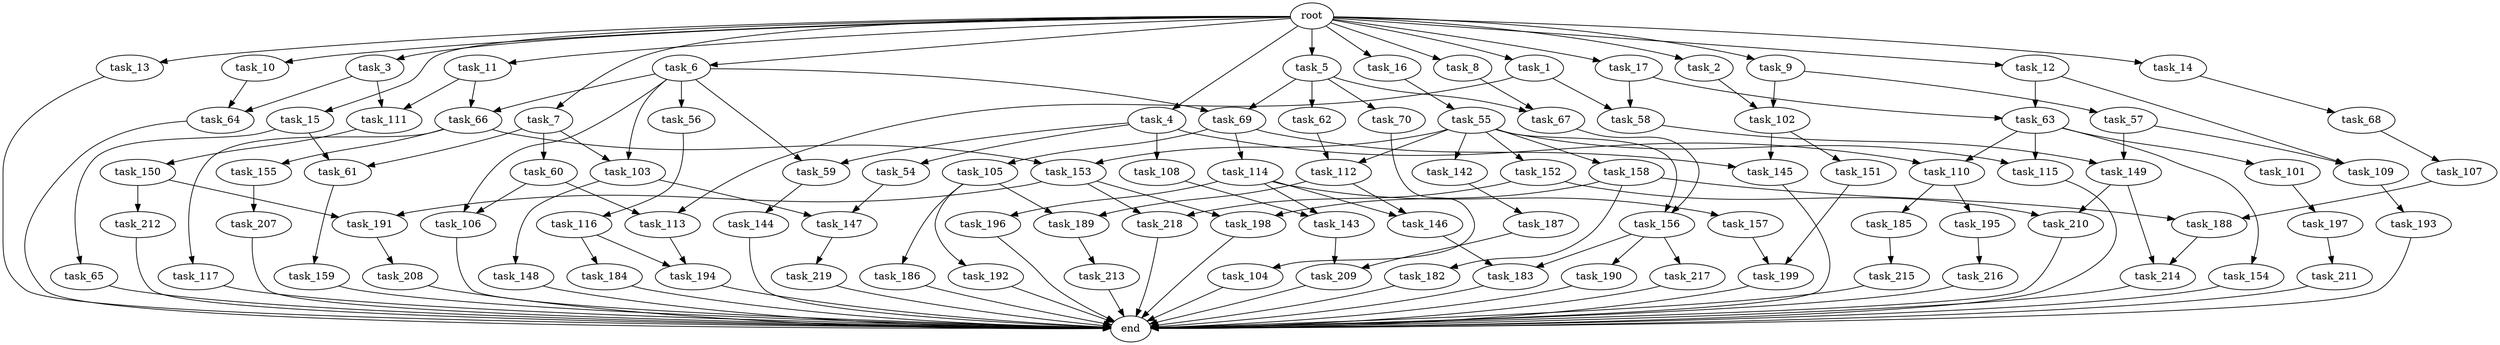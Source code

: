 digraph G {
  root [size="0.000000"];
  task_1 [size="10.240000"];
  task_2 [size="10.240000"];
  task_3 [size="10.240000"];
  task_4 [size="10.240000"];
  task_5 [size="10.240000"];
  task_6 [size="10.240000"];
  task_7 [size="10.240000"];
  task_8 [size="10.240000"];
  task_9 [size="10.240000"];
  task_10 [size="10.240000"];
  task_11 [size="10.240000"];
  task_12 [size="10.240000"];
  task_13 [size="10.240000"];
  task_14 [size="10.240000"];
  task_15 [size="10.240000"];
  task_16 [size="10.240000"];
  task_17 [size="10.240000"];
  task_54 [size="8589934592.000000"];
  task_55 [size="773094113.280000"];
  task_56 [size="2147483648.000000"];
  task_57 [size="2147483648.000000"];
  task_58 [size="1116691496.960000"];
  task_59 [size="10737418240.000000"];
  task_60 [size="1374389534.720000"];
  task_61 [size="3521873182.720000"];
  task_62 [size="3092376453.120000"];
  task_63 [size="8933531975.680000"];
  task_64 [size="6871947673.600000"];
  task_65 [size="2147483648.000000"];
  task_66 [size="7645041786.880000"];
  task_67 [size="10050223472.639999"];
  task_68 [size="773094113.280000"];
  task_69 [size="5239860101.120000"];
  task_70 [size="3092376453.120000"];
  task_101 [size="3092376453.120000"];
  task_102 [size="10737418240.000000"];
  task_103 [size="3521873182.720000"];
  task_104 [size="5497558138.880000"];
  task_105 [size="4209067950.080000"];
  task_106 [size="5239860101.120000"];
  task_107 [size="343597383.680000"];
  task_108 [size="8589934592.000000"];
  task_109 [size="17179869184.000000"];
  task_110 [size="11682311045.120001"];
  task_111 [size="6871947673.600000"];
  task_112 [size="3865470566.400000"];
  task_113 [size="3865470566.400000"];
  task_114 [size="4209067950.080000"];
  task_115 [size="6184752906.240000"];
  task_116 [size="1374389534.720000"];
  task_117 [size="3092376453.120000"];
  task_142 [size="3092376453.120000"];
  task_143 [size="2920577761.280000"];
  task_144 [size="6957847019.520000"];
  task_145 [size="12799002542.080000"];
  task_146 [size="2920577761.280000"];
  task_147 [size="6871947673.600000"];
  task_148 [size="1374389534.720000"];
  task_149 [size="12799002542.080000"];
  task_150 [size="5497558138.880000"];
  task_151 [size="8589934592.000000"];
  task_152 [size="3092376453.120000"];
  task_153 [size="6184752906.240000"];
  task_154 [size="3092376453.120000"];
  task_155 [size="3092376453.120000"];
  task_156 [size="6184752906.240000"];
  task_157 [size="2147483648.000000"];
  task_158 [size="3092376453.120000"];
  task_159 [size="6957847019.520000"];
  task_182 [size="773094113.280000"];
  task_183 [size="1717986918.400000"];
  task_184 [size="4209067950.080000"];
  task_185 [size="3092376453.120000"];
  task_186 [size="1374389534.720000"];
  task_187 [size="2147483648.000000"];
  task_188 [size="4982162063.360000"];
  task_189 [size="2147483648.000000"];
  task_190 [size="343597383.680000"];
  task_191 [size="2920577761.280000"];
  task_192 [size="1374389534.720000"];
  task_193 [size="3092376453.120000"];
  task_194 [size="4552665333.760000"];
  task_195 [size="3092376453.120000"];
  task_196 [size="2147483648.000000"];
  task_197 [size="773094113.280000"];
  task_198 [size="2920577761.280000"];
  task_199 [size="9706626088.960001"];
  task_207 [size="773094113.280000"];
  task_208 [size="343597383.680000"];
  task_209 [size="11682311045.120001"];
  task_210 [size="14087492730.880001"];
  task_211 [size="343597383.680000"];
  task_212 [size="773094113.280000"];
  task_213 [size="8589934592.000000"];
  task_214 [size="5841155522.560000"];
  task_215 [size="8589934592.000000"];
  task_216 [size="4209067950.080000"];
  task_217 [size="343597383.680000"];
  task_218 [size="10737418240.000000"];
  task_219 [size="8589934592.000000"];
  end [size="0.000000"];

  root -> task_1 [size="1.000000"];
  root -> task_2 [size="1.000000"];
  root -> task_3 [size="1.000000"];
  root -> task_4 [size="1.000000"];
  root -> task_5 [size="1.000000"];
  root -> task_6 [size="1.000000"];
  root -> task_7 [size="1.000000"];
  root -> task_8 [size="1.000000"];
  root -> task_9 [size="1.000000"];
  root -> task_10 [size="1.000000"];
  root -> task_11 [size="1.000000"];
  root -> task_12 [size="1.000000"];
  root -> task_13 [size="1.000000"];
  root -> task_14 [size="1.000000"];
  root -> task_15 [size="1.000000"];
  root -> task_16 [size="1.000000"];
  root -> task_17 [size="1.000000"];
  task_1 -> task_58 [size="75497472.000000"];
  task_1 -> task_113 [size="75497472.000000"];
  task_2 -> task_102 [size="838860800.000000"];
  task_3 -> task_64 [size="134217728.000000"];
  task_3 -> task_111 [size="134217728.000000"];
  task_4 -> task_54 [size="838860800.000000"];
  task_4 -> task_59 [size="838860800.000000"];
  task_4 -> task_108 [size="838860800.000000"];
  task_4 -> task_110 [size="838860800.000000"];
  task_5 -> task_62 [size="301989888.000000"];
  task_5 -> task_67 [size="301989888.000000"];
  task_5 -> task_69 [size="301989888.000000"];
  task_5 -> task_70 [size="301989888.000000"];
  task_6 -> task_56 [size="209715200.000000"];
  task_6 -> task_59 [size="209715200.000000"];
  task_6 -> task_66 [size="209715200.000000"];
  task_6 -> task_69 [size="209715200.000000"];
  task_6 -> task_103 [size="209715200.000000"];
  task_6 -> task_106 [size="209715200.000000"];
  task_7 -> task_60 [size="134217728.000000"];
  task_7 -> task_61 [size="134217728.000000"];
  task_7 -> task_103 [size="134217728.000000"];
  task_8 -> task_67 [size="679477248.000000"];
  task_9 -> task_57 [size="209715200.000000"];
  task_9 -> task_102 [size="209715200.000000"];
  task_10 -> task_64 [size="536870912.000000"];
  task_11 -> task_66 [size="536870912.000000"];
  task_11 -> task_111 [size="536870912.000000"];
  task_12 -> task_63 [size="838860800.000000"];
  task_12 -> task_109 [size="838860800.000000"];
  task_13 -> end [size="1.000000"];
  task_14 -> task_68 [size="75497472.000000"];
  task_15 -> task_61 [size="209715200.000000"];
  task_15 -> task_65 [size="209715200.000000"];
  task_16 -> task_55 [size="75497472.000000"];
  task_17 -> task_58 [size="33554432.000000"];
  task_17 -> task_63 [size="33554432.000000"];
  task_54 -> task_147 [size="536870912.000000"];
  task_55 -> task_112 [size="301989888.000000"];
  task_55 -> task_115 [size="301989888.000000"];
  task_55 -> task_142 [size="301989888.000000"];
  task_55 -> task_152 [size="301989888.000000"];
  task_55 -> task_153 [size="301989888.000000"];
  task_55 -> task_156 [size="301989888.000000"];
  task_55 -> task_158 [size="301989888.000000"];
  task_56 -> task_116 [size="134217728.000000"];
  task_57 -> task_109 [size="838860800.000000"];
  task_57 -> task_149 [size="838860800.000000"];
  task_58 -> task_149 [size="411041792.000000"];
  task_59 -> task_144 [size="679477248.000000"];
  task_60 -> task_106 [size="301989888.000000"];
  task_60 -> task_113 [size="301989888.000000"];
  task_61 -> task_159 [size="679477248.000000"];
  task_62 -> task_112 [size="75497472.000000"];
  task_63 -> task_101 [size="301989888.000000"];
  task_63 -> task_110 [size="301989888.000000"];
  task_63 -> task_115 [size="301989888.000000"];
  task_63 -> task_154 [size="301989888.000000"];
  task_64 -> end [size="1.000000"];
  task_65 -> end [size="1.000000"];
  task_66 -> task_117 [size="301989888.000000"];
  task_66 -> task_153 [size="301989888.000000"];
  task_66 -> task_155 [size="301989888.000000"];
  task_67 -> task_156 [size="301989888.000000"];
  task_68 -> task_107 [size="33554432.000000"];
  task_69 -> task_105 [size="411041792.000000"];
  task_69 -> task_114 [size="411041792.000000"];
  task_69 -> task_145 [size="411041792.000000"];
  task_70 -> task_104 [size="536870912.000000"];
  task_101 -> task_197 [size="75497472.000000"];
  task_102 -> task_145 [size="838860800.000000"];
  task_102 -> task_151 [size="838860800.000000"];
  task_103 -> task_147 [size="134217728.000000"];
  task_103 -> task_148 [size="134217728.000000"];
  task_104 -> end [size="1.000000"];
  task_105 -> task_186 [size="134217728.000000"];
  task_105 -> task_189 [size="134217728.000000"];
  task_105 -> task_192 [size="134217728.000000"];
  task_106 -> end [size="1.000000"];
  task_107 -> task_188 [size="411041792.000000"];
  task_108 -> task_143 [size="75497472.000000"];
  task_109 -> task_193 [size="301989888.000000"];
  task_110 -> task_185 [size="301989888.000000"];
  task_110 -> task_195 [size="301989888.000000"];
  task_111 -> task_150 [size="536870912.000000"];
  task_112 -> task_146 [size="75497472.000000"];
  task_112 -> task_189 [size="75497472.000000"];
  task_113 -> task_194 [size="33554432.000000"];
  task_114 -> task_143 [size="209715200.000000"];
  task_114 -> task_146 [size="209715200.000000"];
  task_114 -> task_157 [size="209715200.000000"];
  task_114 -> task_196 [size="209715200.000000"];
  task_115 -> end [size="1.000000"];
  task_116 -> task_184 [size="411041792.000000"];
  task_116 -> task_194 [size="411041792.000000"];
  task_117 -> end [size="1.000000"];
  task_142 -> task_187 [size="209715200.000000"];
  task_143 -> task_209 [size="301989888.000000"];
  task_144 -> end [size="1.000000"];
  task_145 -> end [size="1.000000"];
  task_146 -> task_183 [size="134217728.000000"];
  task_147 -> task_219 [size="838860800.000000"];
  task_148 -> end [size="1.000000"];
  task_149 -> task_210 [size="536870912.000000"];
  task_149 -> task_214 [size="536870912.000000"];
  task_150 -> task_191 [size="75497472.000000"];
  task_150 -> task_212 [size="75497472.000000"];
  task_151 -> task_199 [size="411041792.000000"];
  task_152 -> task_210 [size="838860800.000000"];
  task_152 -> task_218 [size="838860800.000000"];
  task_153 -> task_191 [size="209715200.000000"];
  task_153 -> task_198 [size="209715200.000000"];
  task_153 -> task_218 [size="209715200.000000"];
  task_154 -> end [size="1.000000"];
  task_155 -> task_207 [size="75497472.000000"];
  task_156 -> task_183 [size="33554432.000000"];
  task_156 -> task_190 [size="33554432.000000"];
  task_156 -> task_217 [size="33554432.000000"];
  task_157 -> task_199 [size="536870912.000000"];
  task_158 -> task_182 [size="75497472.000000"];
  task_158 -> task_188 [size="75497472.000000"];
  task_158 -> task_198 [size="75497472.000000"];
  task_159 -> end [size="1.000000"];
  task_182 -> end [size="1.000000"];
  task_183 -> end [size="1.000000"];
  task_184 -> end [size="1.000000"];
  task_185 -> task_215 [size="838860800.000000"];
  task_186 -> end [size="1.000000"];
  task_187 -> task_209 [size="838860800.000000"];
  task_188 -> task_214 [size="33554432.000000"];
  task_189 -> task_213 [size="838860800.000000"];
  task_190 -> end [size="1.000000"];
  task_191 -> task_208 [size="33554432.000000"];
  task_192 -> end [size="1.000000"];
  task_193 -> end [size="1.000000"];
  task_194 -> end [size="1.000000"];
  task_195 -> task_216 [size="411041792.000000"];
  task_196 -> end [size="1.000000"];
  task_197 -> task_211 [size="33554432.000000"];
  task_198 -> end [size="1.000000"];
  task_199 -> end [size="1.000000"];
  task_207 -> end [size="1.000000"];
  task_208 -> end [size="1.000000"];
  task_209 -> end [size="1.000000"];
  task_210 -> end [size="1.000000"];
  task_211 -> end [size="1.000000"];
  task_212 -> end [size="1.000000"];
  task_213 -> end [size="1.000000"];
  task_214 -> end [size="1.000000"];
  task_215 -> end [size="1.000000"];
  task_216 -> end [size="1.000000"];
  task_217 -> end [size="1.000000"];
  task_218 -> end [size="1.000000"];
  task_219 -> end [size="1.000000"];
}
